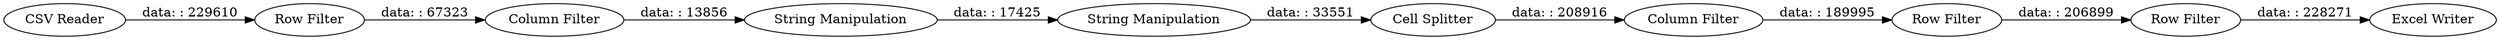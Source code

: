 digraph {
	"-4185660503379843593_11" [label="Row Filter"]
	"-4185660503379843593_2" [label="Excel Writer"]
	"-4185660503379843593_6" [label="Row Filter"]
	"-4185660503379843593_1" [label="CSV Reader"]
	"-4185660503379843593_12" [label="Row Filter"]
	"-4185660503379843593_3" [label="Column Filter"]
	"-4185660503379843593_5" [label="Cell Splitter"]
	"-4185660503379843593_9" [label="Column Filter"]
	"-4185660503379843593_8" [label="String Manipulation"]
	"-4185660503379843593_4" [label="String Manipulation"]
	"-4185660503379843593_4" -> "-4185660503379843593_8" [label="data: : 17425"]
	"-4185660503379843593_6" -> "-4185660503379843593_3" [label="data: : 67323"]
	"-4185660503379843593_5" -> "-4185660503379843593_9" [label="data: : 208916"]
	"-4185660503379843593_11" -> "-4185660503379843593_12" [label="data: : 206899"]
	"-4185660503379843593_8" -> "-4185660503379843593_5" [label="data: : 33551"]
	"-4185660503379843593_12" -> "-4185660503379843593_2" [label="data: : 228271"]
	"-4185660503379843593_9" -> "-4185660503379843593_11" [label="data: : 189995"]
	"-4185660503379843593_3" -> "-4185660503379843593_4" [label="data: : 13856"]
	"-4185660503379843593_1" -> "-4185660503379843593_6" [label="data: : 229610"]
	rankdir=LR
}
